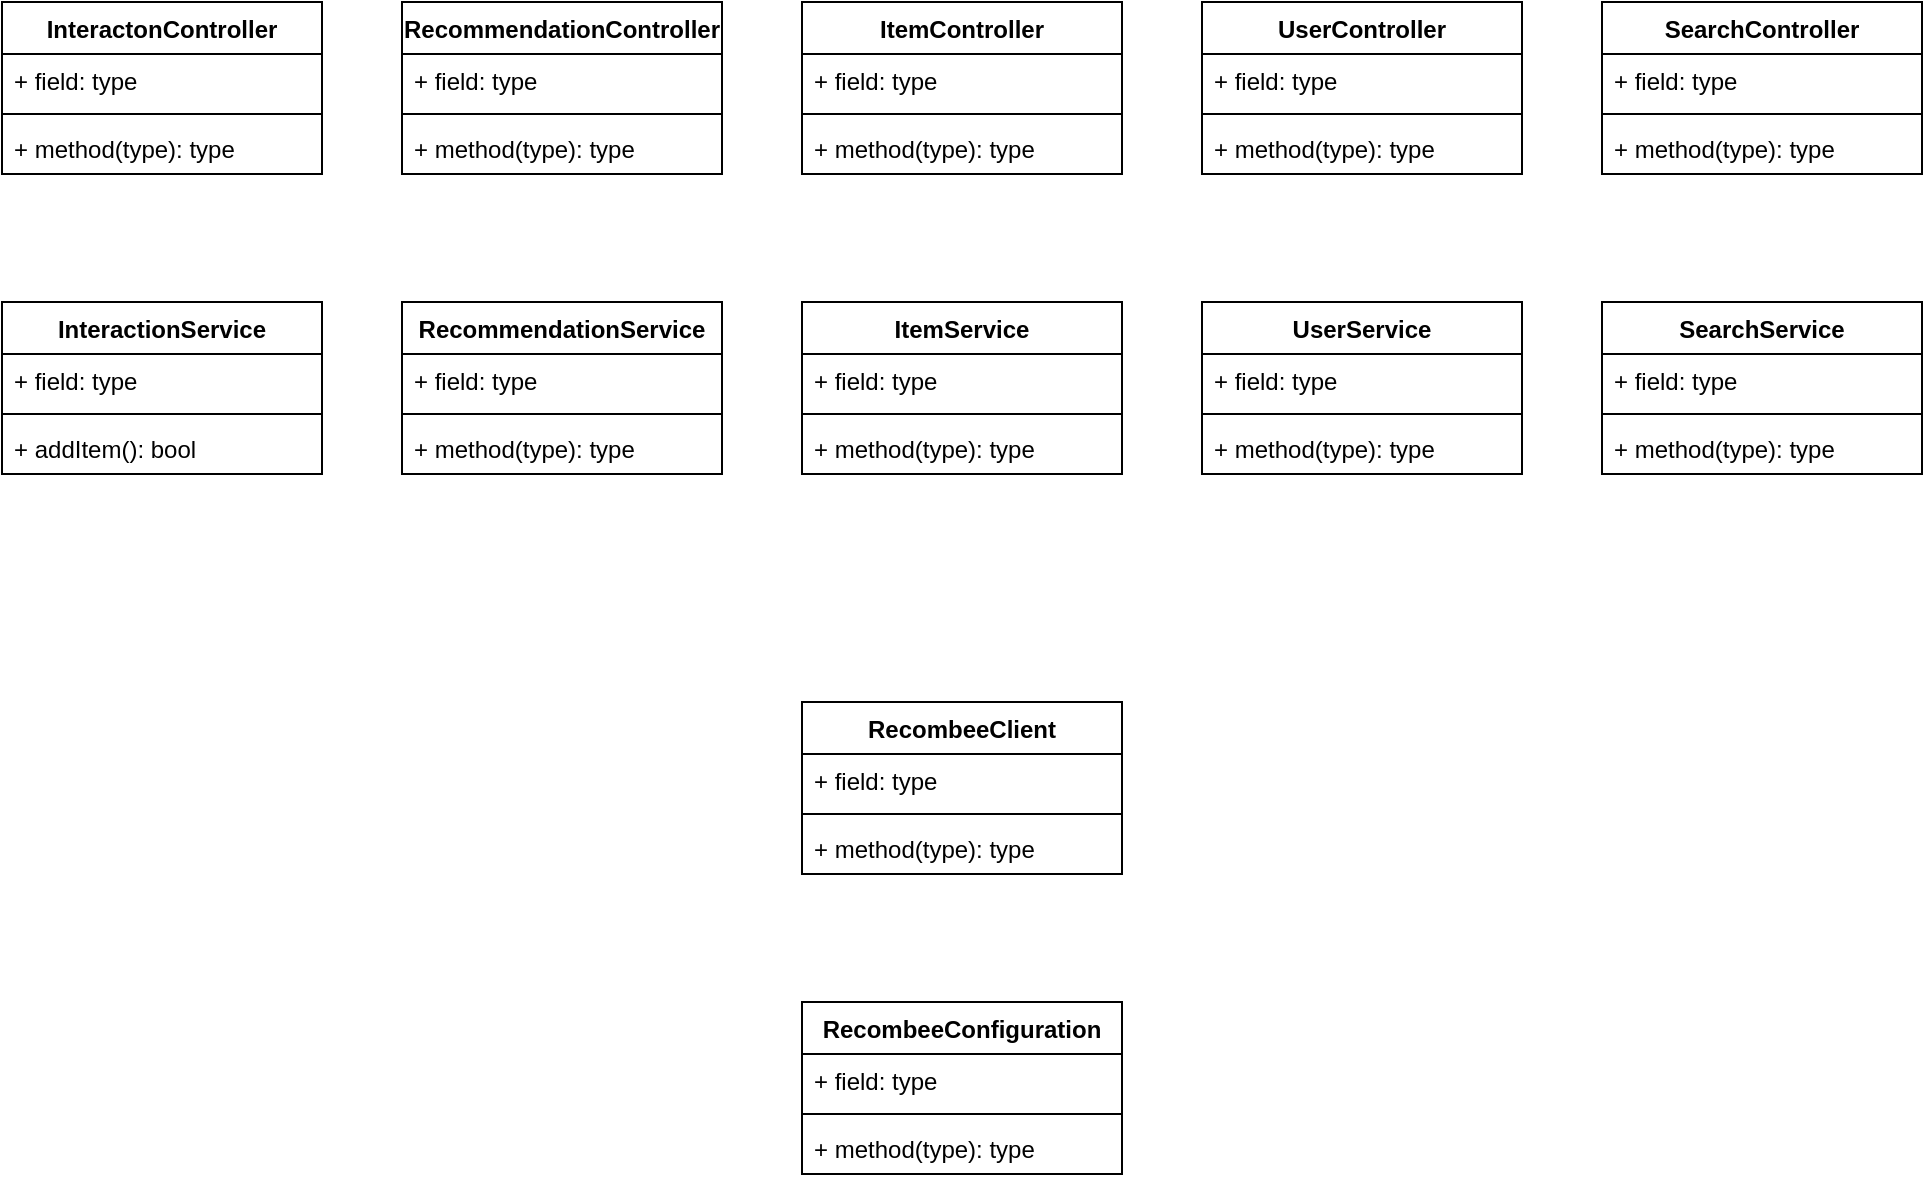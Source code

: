 <mxfile version="23.1.2" type="github">
  <diagram id="C5RBs43oDa-KdzZeNtuy" name="Page-1">
    <mxGraphModel dx="629" dy="787" grid="1" gridSize="10" guides="1" tooltips="1" connect="1" arrows="1" fold="1" page="1" pageScale="1" pageWidth="827" pageHeight="1169" math="0" shadow="0">
      <root>
        <mxCell id="WIyWlLk6GJQsqaUBKTNV-0" />
        <mxCell id="WIyWlLk6GJQsqaUBKTNV-1" parent="WIyWlLk6GJQsqaUBKTNV-0" />
        <mxCell id="6k8p_nPE_mhemcQZYMla-0" value="InteractonController" style="swimlane;fontStyle=1;align=center;verticalAlign=top;childLayout=stackLayout;horizontal=1;startSize=26;horizontalStack=0;resizeParent=1;resizeParentMax=0;resizeLast=0;collapsible=1;marginBottom=0;whiteSpace=wrap;html=1;" vertex="1" parent="WIyWlLk6GJQsqaUBKTNV-1">
          <mxGeometry x="120" y="90" width="160" height="86" as="geometry" />
        </mxCell>
        <mxCell id="6k8p_nPE_mhemcQZYMla-1" value="+ field: type" style="text;strokeColor=none;fillColor=none;align=left;verticalAlign=top;spacingLeft=4;spacingRight=4;overflow=hidden;rotatable=0;points=[[0,0.5],[1,0.5]];portConstraint=eastwest;whiteSpace=wrap;html=1;" vertex="1" parent="6k8p_nPE_mhemcQZYMla-0">
          <mxGeometry y="26" width="160" height="26" as="geometry" />
        </mxCell>
        <mxCell id="6k8p_nPE_mhemcQZYMla-2" value="" style="line;strokeWidth=1;fillColor=none;align=left;verticalAlign=middle;spacingTop=-1;spacingLeft=3;spacingRight=3;rotatable=0;labelPosition=right;points=[];portConstraint=eastwest;strokeColor=inherit;" vertex="1" parent="6k8p_nPE_mhemcQZYMla-0">
          <mxGeometry y="52" width="160" height="8" as="geometry" />
        </mxCell>
        <mxCell id="6k8p_nPE_mhemcQZYMla-3" value="+ method(type): type" style="text;strokeColor=none;fillColor=none;align=left;verticalAlign=top;spacingLeft=4;spacingRight=4;overflow=hidden;rotatable=0;points=[[0,0.5],[1,0.5]];portConstraint=eastwest;whiteSpace=wrap;html=1;" vertex="1" parent="6k8p_nPE_mhemcQZYMla-0">
          <mxGeometry y="60" width="160" height="26" as="geometry" />
        </mxCell>
        <mxCell id="6k8p_nPE_mhemcQZYMla-4" value="RecommendationController" style="swimlane;fontStyle=1;align=center;verticalAlign=top;childLayout=stackLayout;horizontal=1;startSize=26;horizontalStack=0;resizeParent=1;resizeParentMax=0;resizeLast=0;collapsible=1;marginBottom=0;whiteSpace=wrap;html=1;" vertex="1" parent="WIyWlLk6GJQsqaUBKTNV-1">
          <mxGeometry x="320" y="90" width="160" height="86" as="geometry" />
        </mxCell>
        <mxCell id="6k8p_nPE_mhemcQZYMla-5" value="+ field: type" style="text;strokeColor=none;fillColor=none;align=left;verticalAlign=top;spacingLeft=4;spacingRight=4;overflow=hidden;rotatable=0;points=[[0,0.5],[1,0.5]];portConstraint=eastwest;whiteSpace=wrap;html=1;" vertex="1" parent="6k8p_nPE_mhemcQZYMla-4">
          <mxGeometry y="26" width="160" height="26" as="geometry" />
        </mxCell>
        <mxCell id="6k8p_nPE_mhemcQZYMla-6" value="" style="line;strokeWidth=1;fillColor=none;align=left;verticalAlign=middle;spacingTop=-1;spacingLeft=3;spacingRight=3;rotatable=0;labelPosition=right;points=[];portConstraint=eastwest;strokeColor=inherit;" vertex="1" parent="6k8p_nPE_mhemcQZYMla-4">
          <mxGeometry y="52" width="160" height="8" as="geometry" />
        </mxCell>
        <mxCell id="6k8p_nPE_mhemcQZYMla-7" value="+ method(type): type" style="text;strokeColor=none;fillColor=none;align=left;verticalAlign=top;spacingLeft=4;spacingRight=4;overflow=hidden;rotatable=0;points=[[0,0.5],[1,0.5]];portConstraint=eastwest;whiteSpace=wrap;html=1;" vertex="1" parent="6k8p_nPE_mhemcQZYMla-4">
          <mxGeometry y="60" width="160" height="26" as="geometry" />
        </mxCell>
        <mxCell id="6k8p_nPE_mhemcQZYMla-8" value="ItemController" style="swimlane;fontStyle=1;align=center;verticalAlign=top;childLayout=stackLayout;horizontal=1;startSize=26;horizontalStack=0;resizeParent=1;resizeParentMax=0;resizeLast=0;collapsible=1;marginBottom=0;whiteSpace=wrap;html=1;" vertex="1" parent="WIyWlLk6GJQsqaUBKTNV-1">
          <mxGeometry x="520" y="90" width="160" height="86" as="geometry" />
        </mxCell>
        <mxCell id="6k8p_nPE_mhemcQZYMla-9" value="+ field: type" style="text;strokeColor=none;fillColor=none;align=left;verticalAlign=top;spacingLeft=4;spacingRight=4;overflow=hidden;rotatable=0;points=[[0,0.5],[1,0.5]];portConstraint=eastwest;whiteSpace=wrap;html=1;" vertex="1" parent="6k8p_nPE_mhemcQZYMla-8">
          <mxGeometry y="26" width="160" height="26" as="geometry" />
        </mxCell>
        <mxCell id="6k8p_nPE_mhemcQZYMla-10" value="" style="line;strokeWidth=1;fillColor=none;align=left;verticalAlign=middle;spacingTop=-1;spacingLeft=3;spacingRight=3;rotatable=0;labelPosition=right;points=[];portConstraint=eastwest;strokeColor=inherit;" vertex="1" parent="6k8p_nPE_mhemcQZYMla-8">
          <mxGeometry y="52" width="160" height="8" as="geometry" />
        </mxCell>
        <mxCell id="6k8p_nPE_mhemcQZYMla-11" value="+ method(type): type" style="text;strokeColor=none;fillColor=none;align=left;verticalAlign=top;spacingLeft=4;spacingRight=4;overflow=hidden;rotatable=0;points=[[0,0.5],[1,0.5]];portConstraint=eastwest;whiteSpace=wrap;html=1;" vertex="1" parent="6k8p_nPE_mhemcQZYMla-8">
          <mxGeometry y="60" width="160" height="26" as="geometry" />
        </mxCell>
        <mxCell id="6k8p_nPE_mhemcQZYMla-12" value="UserController" style="swimlane;fontStyle=1;align=center;verticalAlign=top;childLayout=stackLayout;horizontal=1;startSize=26;horizontalStack=0;resizeParent=1;resizeParentMax=0;resizeLast=0;collapsible=1;marginBottom=0;whiteSpace=wrap;html=1;" vertex="1" parent="WIyWlLk6GJQsqaUBKTNV-1">
          <mxGeometry x="720" y="90" width="160" height="86" as="geometry" />
        </mxCell>
        <mxCell id="6k8p_nPE_mhemcQZYMla-13" value="+ field: type" style="text;strokeColor=none;fillColor=none;align=left;verticalAlign=top;spacingLeft=4;spacingRight=4;overflow=hidden;rotatable=0;points=[[0,0.5],[1,0.5]];portConstraint=eastwest;whiteSpace=wrap;html=1;" vertex="1" parent="6k8p_nPE_mhemcQZYMla-12">
          <mxGeometry y="26" width="160" height="26" as="geometry" />
        </mxCell>
        <mxCell id="6k8p_nPE_mhemcQZYMla-14" value="" style="line;strokeWidth=1;fillColor=none;align=left;verticalAlign=middle;spacingTop=-1;spacingLeft=3;spacingRight=3;rotatable=0;labelPosition=right;points=[];portConstraint=eastwest;strokeColor=inherit;" vertex="1" parent="6k8p_nPE_mhemcQZYMla-12">
          <mxGeometry y="52" width="160" height="8" as="geometry" />
        </mxCell>
        <mxCell id="6k8p_nPE_mhemcQZYMla-15" value="+ method(type): type" style="text;strokeColor=none;fillColor=none;align=left;verticalAlign=top;spacingLeft=4;spacingRight=4;overflow=hidden;rotatable=0;points=[[0,0.5],[1,0.5]];portConstraint=eastwest;whiteSpace=wrap;html=1;" vertex="1" parent="6k8p_nPE_mhemcQZYMla-12">
          <mxGeometry y="60" width="160" height="26" as="geometry" />
        </mxCell>
        <mxCell id="6k8p_nPE_mhemcQZYMla-16" value="SearchController" style="swimlane;fontStyle=1;align=center;verticalAlign=top;childLayout=stackLayout;horizontal=1;startSize=26;horizontalStack=0;resizeParent=1;resizeParentMax=0;resizeLast=0;collapsible=1;marginBottom=0;whiteSpace=wrap;html=1;" vertex="1" parent="WIyWlLk6GJQsqaUBKTNV-1">
          <mxGeometry x="920" y="90" width="160" height="86" as="geometry" />
        </mxCell>
        <mxCell id="6k8p_nPE_mhemcQZYMla-17" value="+ field: type" style="text;strokeColor=none;fillColor=none;align=left;verticalAlign=top;spacingLeft=4;spacingRight=4;overflow=hidden;rotatable=0;points=[[0,0.5],[1,0.5]];portConstraint=eastwest;whiteSpace=wrap;html=1;" vertex="1" parent="6k8p_nPE_mhemcQZYMla-16">
          <mxGeometry y="26" width="160" height="26" as="geometry" />
        </mxCell>
        <mxCell id="6k8p_nPE_mhemcQZYMla-18" value="" style="line;strokeWidth=1;fillColor=none;align=left;verticalAlign=middle;spacingTop=-1;spacingLeft=3;spacingRight=3;rotatable=0;labelPosition=right;points=[];portConstraint=eastwest;strokeColor=inherit;" vertex="1" parent="6k8p_nPE_mhemcQZYMla-16">
          <mxGeometry y="52" width="160" height="8" as="geometry" />
        </mxCell>
        <mxCell id="6k8p_nPE_mhemcQZYMla-19" value="+ method(type): type" style="text;strokeColor=none;fillColor=none;align=left;verticalAlign=top;spacingLeft=4;spacingRight=4;overflow=hidden;rotatable=0;points=[[0,0.5],[1,0.5]];portConstraint=eastwest;whiteSpace=wrap;html=1;" vertex="1" parent="6k8p_nPE_mhemcQZYMla-16">
          <mxGeometry y="60" width="160" height="26" as="geometry" />
        </mxCell>
        <mxCell id="6k8p_nPE_mhemcQZYMla-20" value="InteractionService" style="swimlane;fontStyle=1;align=center;verticalAlign=top;childLayout=stackLayout;horizontal=1;startSize=26;horizontalStack=0;resizeParent=1;resizeParentMax=0;resizeLast=0;collapsible=1;marginBottom=0;whiteSpace=wrap;html=1;" vertex="1" parent="WIyWlLk6GJQsqaUBKTNV-1">
          <mxGeometry x="120" y="240" width="160" height="86" as="geometry" />
        </mxCell>
        <mxCell id="6k8p_nPE_mhemcQZYMla-21" value="+ field: type" style="text;strokeColor=none;fillColor=none;align=left;verticalAlign=top;spacingLeft=4;spacingRight=4;overflow=hidden;rotatable=0;points=[[0,0.5],[1,0.5]];portConstraint=eastwest;whiteSpace=wrap;html=1;" vertex="1" parent="6k8p_nPE_mhemcQZYMla-20">
          <mxGeometry y="26" width="160" height="26" as="geometry" />
        </mxCell>
        <mxCell id="6k8p_nPE_mhemcQZYMla-22" value="" style="line;strokeWidth=1;fillColor=none;align=left;verticalAlign=middle;spacingTop=-1;spacingLeft=3;spacingRight=3;rotatable=0;labelPosition=right;points=[];portConstraint=eastwest;strokeColor=inherit;" vertex="1" parent="6k8p_nPE_mhemcQZYMla-20">
          <mxGeometry y="52" width="160" height="8" as="geometry" />
        </mxCell>
        <mxCell id="6k8p_nPE_mhemcQZYMla-23" value="+ addItem(): bool" style="text;strokeColor=none;fillColor=none;align=left;verticalAlign=top;spacingLeft=4;spacingRight=4;overflow=hidden;rotatable=0;points=[[0,0.5],[1,0.5]];portConstraint=eastwest;whiteSpace=wrap;html=1;" vertex="1" parent="6k8p_nPE_mhemcQZYMla-20">
          <mxGeometry y="60" width="160" height="26" as="geometry" />
        </mxCell>
        <mxCell id="6k8p_nPE_mhemcQZYMla-24" value="RecommendationService" style="swimlane;fontStyle=1;align=center;verticalAlign=top;childLayout=stackLayout;horizontal=1;startSize=26;horizontalStack=0;resizeParent=1;resizeParentMax=0;resizeLast=0;collapsible=1;marginBottom=0;whiteSpace=wrap;html=1;" vertex="1" parent="WIyWlLk6GJQsqaUBKTNV-1">
          <mxGeometry x="320" y="240" width="160" height="86" as="geometry" />
        </mxCell>
        <mxCell id="6k8p_nPE_mhemcQZYMla-25" value="+ field: type" style="text;strokeColor=none;fillColor=none;align=left;verticalAlign=top;spacingLeft=4;spacingRight=4;overflow=hidden;rotatable=0;points=[[0,0.5],[1,0.5]];portConstraint=eastwest;whiteSpace=wrap;html=1;" vertex="1" parent="6k8p_nPE_mhemcQZYMla-24">
          <mxGeometry y="26" width="160" height="26" as="geometry" />
        </mxCell>
        <mxCell id="6k8p_nPE_mhemcQZYMla-26" value="" style="line;strokeWidth=1;fillColor=none;align=left;verticalAlign=middle;spacingTop=-1;spacingLeft=3;spacingRight=3;rotatable=0;labelPosition=right;points=[];portConstraint=eastwest;strokeColor=inherit;" vertex="1" parent="6k8p_nPE_mhemcQZYMla-24">
          <mxGeometry y="52" width="160" height="8" as="geometry" />
        </mxCell>
        <mxCell id="6k8p_nPE_mhemcQZYMla-27" value="+ method(type): type" style="text;strokeColor=none;fillColor=none;align=left;verticalAlign=top;spacingLeft=4;spacingRight=4;overflow=hidden;rotatable=0;points=[[0,0.5],[1,0.5]];portConstraint=eastwest;whiteSpace=wrap;html=1;" vertex="1" parent="6k8p_nPE_mhemcQZYMla-24">
          <mxGeometry y="60" width="160" height="26" as="geometry" />
        </mxCell>
        <mxCell id="6k8p_nPE_mhemcQZYMla-28" value="ItemService" style="swimlane;fontStyle=1;align=center;verticalAlign=top;childLayout=stackLayout;horizontal=1;startSize=26;horizontalStack=0;resizeParent=1;resizeParentMax=0;resizeLast=0;collapsible=1;marginBottom=0;whiteSpace=wrap;html=1;" vertex="1" parent="WIyWlLk6GJQsqaUBKTNV-1">
          <mxGeometry x="520" y="240" width="160" height="86" as="geometry" />
        </mxCell>
        <mxCell id="6k8p_nPE_mhemcQZYMla-29" value="+ field: type" style="text;strokeColor=none;fillColor=none;align=left;verticalAlign=top;spacingLeft=4;spacingRight=4;overflow=hidden;rotatable=0;points=[[0,0.5],[1,0.5]];portConstraint=eastwest;whiteSpace=wrap;html=1;" vertex="1" parent="6k8p_nPE_mhemcQZYMla-28">
          <mxGeometry y="26" width="160" height="26" as="geometry" />
        </mxCell>
        <mxCell id="6k8p_nPE_mhemcQZYMla-30" value="" style="line;strokeWidth=1;fillColor=none;align=left;verticalAlign=middle;spacingTop=-1;spacingLeft=3;spacingRight=3;rotatable=0;labelPosition=right;points=[];portConstraint=eastwest;strokeColor=inherit;" vertex="1" parent="6k8p_nPE_mhemcQZYMla-28">
          <mxGeometry y="52" width="160" height="8" as="geometry" />
        </mxCell>
        <mxCell id="6k8p_nPE_mhemcQZYMla-31" value="+ method(type): type" style="text;strokeColor=none;fillColor=none;align=left;verticalAlign=top;spacingLeft=4;spacingRight=4;overflow=hidden;rotatable=0;points=[[0,0.5],[1,0.5]];portConstraint=eastwest;whiteSpace=wrap;html=1;" vertex="1" parent="6k8p_nPE_mhemcQZYMla-28">
          <mxGeometry y="60" width="160" height="26" as="geometry" />
        </mxCell>
        <mxCell id="6k8p_nPE_mhemcQZYMla-32" value="UserService" style="swimlane;fontStyle=1;align=center;verticalAlign=top;childLayout=stackLayout;horizontal=1;startSize=26;horizontalStack=0;resizeParent=1;resizeParentMax=0;resizeLast=0;collapsible=1;marginBottom=0;whiteSpace=wrap;html=1;" vertex="1" parent="WIyWlLk6GJQsqaUBKTNV-1">
          <mxGeometry x="720" y="240" width="160" height="86" as="geometry" />
        </mxCell>
        <mxCell id="6k8p_nPE_mhemcQZYMla-33" value="+ field: type" style="text;strokeColor=none;fillColor=none;align=left;verticalAlign=top;spacingLeft=4;spacingRight=4;overflow=hidden;rotatable=0;points=[[0,0.5],[1,0.5]];portConstraint=eastwest;whiteSpace=wrap;html=1;" vertex="1" parent="6k8p_nPE_mhemcQZYMla-32">
          <mxGeometry y="26" width="160" height="26" as="geometry" />
        </mxCell>
        <mxCell id="6k8p_nPE_mhemcQZYMla-34" value="" style="line;strokeWidth=1;fillColor=none;align=left;verticalAlign=middle;spacingTop=-1;spacingLeft=3;spacingRight=3;rotatable=0;labelPosition=right;points=[];portConstraint=eastwest;strokeColor=inherit;" vertex="1" parent="6k8p_nPE_mhemcQZYMla-32">
          <mxGeometry y="52" width="160" height="8" as="geometry" />
        </mxCell>
        <mxCell id="6k8p_nPE_mhemcQZYMla-35" value="+ method(type): type" style="text;strokeColor=none;fillColor=none;align=left;verticalAlign=top;spacingLeft=4;spacingRight=4;overflow=hidden;rotatable=0;points=[[0,0.5],[1,0.5]];portConstraint=eastwest;whiteSpace=wrap;html=1;" vertex="1" parent="6k8p_nPE_mhemcQZYMla-32">
          <mxGeometry y="60" width="160" height="26" as="geometry" />
        </mxCell>
        <mxCell id="6k8p_nPE_mhemcQZYMla-36" value="SearchService" style="swimlane;fontStyle=1;align=center;verticalAlign=top;childLayout=stackLayout;horizontal=1;startSize=26;horizontalStack=0;resizeParent=1;resizeParentMax=0;resizeLast=0;collapsible=1;marginBottom=0;whiteSpace=wrap;html=1;" vertex="1" parent="WIyWlLk6GJQsqaUBKTNV-1">
          <mxGeometry x="920" y="240" width="160" height="86" as="geometry" />
        </mxCell>
        <mxCell id="6k8p_nPE_mhemcQZYMla-37" value="+ field: type" style="text;strokeColor=none;fillColor=none;align=left;verticalAlign=top;spacingLeft=4;spacingRight=4;overflow=hidden;rotatable=0;points=[[0,0.5],[1,0.5]];portConstraint=eastwest;whiteSpace=wrap;html=1;" vertex="1" parent="6k8p_nPE_mhemcQZYMla-36">
          <mxGeometry y="26" width="160" height="26" as="geometry" />
        </mxCell>
        <mxCell id="6k8p_nPE_mhemcQZYMla-38" value="" style="line;strokeWidth=1;fillColor=none;align=left;verticalAlign=middle;spacingTop=-1;spacingLeft=3;spacingRight=3;rotatable=0;labelPosition=right;points=[];portConstraint=eastwest;strokeColor=inherit;" vertex="1" parent="6k8p_nPE_mhemcQZYMla-36">
          <mxGeometry y="52" width="160" height="8" as="geometry" />
        </mxCell>
        <mxCell id="6k8p_nPE_mhemcQZYMla-39" value="+ method(type): type" style="text;strokeColor=none;fillColor=none;align=left;verticalAlign=top;spacingLeft=4;spacingRight=4;overflow=hidden;rotatable=0;points=[[0,0.5],[1,0.5]];portConstraint=eastwest;whiteSpace=wrap;html=1;" vertex="1" parent="6k8p_nPE_mhemcQZYMla-36">
          <mxGeometry y="60" width="160" height="26" as="geometry" />
        </mxCell>
        <mxCell id="6k8p_nPE_mhemcQZYMla-40" value="RecombeeClient" style="swimlane;fontStyle=1;align=center;verticalAlign=top;childLayout=stackLayout;horizontal=1;startSize=26;horizontalStack=0;resizeParent=1;resizeParentMax=0;resizeLast=0;collapsible=1;marginBottom=0;whiteSpace=wrap;html=1;" vertex="1" parent="WIyWlLk6GJQsqaUBKTNV-1">
          <mxGeometry x="520" y="440" width="160" height="86" as="geometry" />
        </mxCell>
        <mxCell id="6k8p_nPE_mhemcQZYMla-41" value="+ field: type" style="text;strokeColor=none;fillColor=none;align=left;verticalAlign=top;spacingLeft=4;spacingRight=4;overflow=hidden;rotatable=0;points=[[0,0.5],[1,0.5]];portConstraint=eastwest;whiteSpace=wrap;html=1;" vertex="1" parent="6k8p_nPE_mhemcQZYMla-40">
          <mxGeometry y="26" width="160" height="26" as="geometry" />
        </mxCell>
        <mxCell id="6k8p_nPE_mhemcQZYMla-42" value="" style="line;strokeWidth=1;fillColor=none;align=left;verticalAlign=middle;spacingTop=-1;spacingLeft=3;spacingRight=3;rotatable=0;labelPosition=right;points=[];portConstraint=eastwest;strokeColor=inherit;" vertex="1" parent="6k8p_nPE_mhemcQZYMla-40">
          <mxGeometry y="52" width="160" height="8" as="geometry" />
        </mxCell>
        <mxCell id="6k8p_nPE_mhemcQZYMla-43" value="+ method(type): type" style="text;strokeColor=none;fillColor=none;align=left;verticalAlign=top;spacingLeft=4;spacingRight=4;overflow=hidden;rotatable=0;points=[[0,0.5],[1,0.5]];portConstraint=eastwest;whiteSpace=wrap;html=1;" vertex="1" parent="6k8p_nPE_mhemcQZYMla-40">
          <mxGeometry y="60" width="160" height="26" as="geometry" />
        </mxCell>
        <mxCell id="6k8p_nPE_mhemcQZYMla-44" value="RecombeeConfiguration" style="swimlane;fontStyle=1;align=center;verticalAlign=top;childLayout=stackLayout;horizontal=1;startSize=26;horizontalStack=0;resizeParent=1;resizeParentMax=0;resizeLast=0;collapsible=1;marginBottom=0;whiteSpace=wrap;html=1;" vertex="1" parent="WIyWlLk6GJQsqaUBKTNV-1">
          <mxGeometry x="520" y="590" width="160" height="86" as="geometry" />
        </mxCell>
        <mxCell id="6k8p_nPE_mhemcQZYMla-45" value="+ field: type" style="text;strokeColor=none;fillColor=none;align=left;verticalAlign=top;spacingLeft=4;spacingRight=4;overflow=hidden;rotatable=0;points=[[0,0.5],[1,0.5]];portConstraint=eastwest;whiteSpace=wrap;html=1;" vertex="1" parent="6k8p_nPE_mhemcQZYMla-44">
          <mxGeometry y="26" width="160" height="26" as="geometry" />
        </mxCell>
        <mxCell id="6k8p_nPE_mhemcQZYMla-46" value="" style="line;strokeWidth=1;fillColor=none;align=left;verticalAlign=middle;spacingTop=-1;spacingLeft=3;spacingRight=3;rotatable=0;labelPosition=right;points=[];portConstraint=eastwest;strokeColor=inherit;" vertex="1" parent="6k8p_nPE_mhemcQZYMla-44">
          <mxGeometry y="52" width="160" height="8" as="geometry" />
        </mxCell>
        <mxCell id="6k8p_nPE_mhemcQZYMla-47" value="+ method(type): type" style="text;strokeColor=none;fillColor=none;align=left;verticalAlign=top;spacingLeft=4;spacingRight=4;overflow=hidden;rotatable=0;points=[[0,0.5],[1,0.5]];portConstraint=eastwest;whiteSpace=wrap;html=1;" vertex="1" parent="6k8p_nPE_mhemcQZYMla-44">
          <mxGeometry y="60" width="160" height="26" as="geometry" />
        </mxCell>
      </root>
    </mxGraphModel>
  </diagram>
</mxfile>
